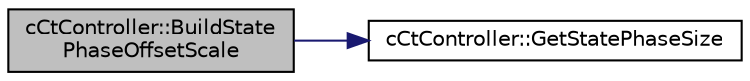 digraph "cCtController::BuildStatePhaseOffsetScale"
{
 // LATEX_PDF_SIZE
  edge [fontname="Helvetica",fontsize="10",labelfontname="Helvetica",labelfontsize="10"];
  node [fontname="Helvetica",fontsize="10",shape=record];
  rankdir="LR";
  Node1 [label="cCtController::BuildState\lPhaseOffsetScale",height=0.2,width=0.4,color="black", fillcolor="grey75", style="filled", fontcolor="black",tooltip=" "];
  Node1 -> Node2 [color="midnightblue",fontsize="10",style="solid",fontname="Helvetica"];
  Node2 [label="cCtController::GetStatePhaseSize",height=0.2,width=0.4,color="black", fillcolor="white", style="filled",URL="$classc_ct_controller.html#af0b04a91b65d078e9e49cd37e2f9e627",tooltip=" "];
}
